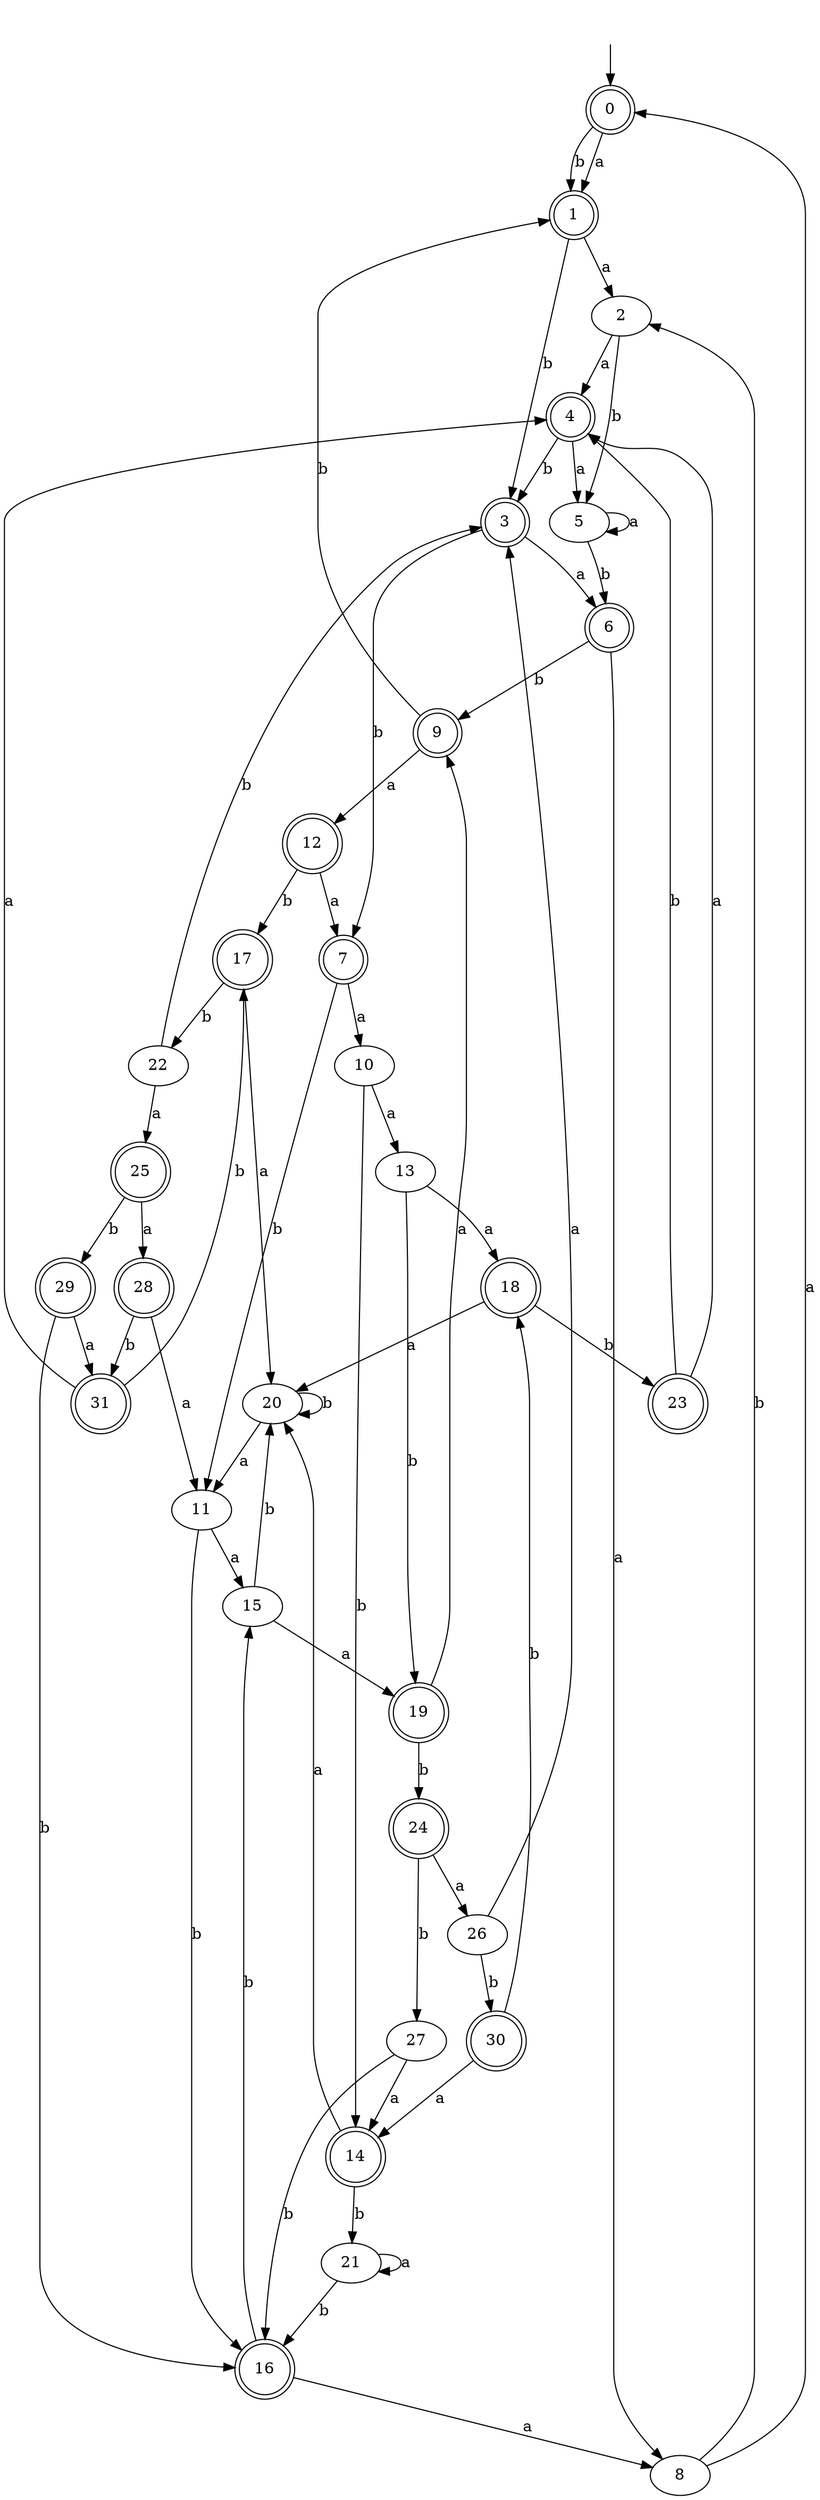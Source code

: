 digraph RandomDFA {
  __start0 [label="", shape=none];
  __start0 -> 0 [label=""];
  0 [shape=circle] [shape=doublecircle]
  0 -> 1 [label="a"]
  0 -> 1 [label="b"]
  1 [shape=doublecircle]
  1 -> 2 [label="a"]
  1 -> 3 [label="b"]
  2
  2 -> 4 [label="a"]
  2 -> 5 [label="b"]
  3 [shape=doublecircle]
  3 -> 6 [label="a"]
  3 -> 7 [label="b"]
  4 [shape=doublecircle]
  4 -> 5 [label="a"]
  4 -> 3 [label="b"]
  5
  5 -> 5 [label="a"]
  5 -> 6 [label="b"]
  6 [shape=doublecircle]
  6 -> 8 [label="a"]
  6 -> 9 [label="b"]
  7 [shape=doublecircle]
  7 -> 10 [label="a"]
  7 -> 11 [label="b"]
  8
  8 -> 0 [label="a"]
  8 -> 2 [label="b"]
  9 [shape=doublecircle]
  9 -> 12 [label="a"]
  9 -> 1 [label="b"]
  10
  10 -> 13 [label="a"]
  10 -> 14 [label="b"]
  11
  11 -> 15 [label="a"]
  11 -> 16 [label="b"]
  12 [shape=doublecircle]
  12 -> 7 [label="a"]
  12 -> 17 [label="b"]
  13
  13 -> 18 [label="a"]
  13 -> 19 [label="b"]
  14 [shape=doublecircle]
  14 -> 20 [label="a"]
  14 -> 21 [label="b"]
  15
  15 -> 19 [label="a"]
  15 -> 20 [label="b"]
  16 [shape=doublecircle]
  16 -> 8 [label="a"]
  16 -> 15 [label="b"]
  17 [shape=doublecircle]
  17 -> 20 [label="a"]
  17 -> 22 [label="b"]
  18 [shape=doublecircle]
  18 -> 20 [label="a"]
  18 -> 23 [label="b"]
  19 [shape=doublecircle]
  19 -> 9 [label="a"]
  19 -> 24 [label="b"]
  20
  20 -> 11 [label="a"]
  20 -> 20 [label="b"]
  21
  21 -> 21 [label="a"]
  21 -> 16 [label="b"]
  22
  22 -> 25 [label="a"]
  22 -> 3 [label="b"]
  23 [shape=doublecircle]
  23 -> 4 [label="a"]
  23 -> 4 [label="b"]
  24 [shape=doublecircle]
  24 -> 26 [label="a"]
  24 -> 27 [label="b"]
  25 [shape=doublecircle]
  25 -> 28 [label="a"]
  25 -> 29 [label="b"]
  26
  26 -> 3 [label="a"]
  26 -> 30 [label="b"]
  27
  27 -> 14 [label="a"]
  27 -> 16 [label="b"]
  28 [shape=doublecircle]
  28 -> 11 [label="a"]
  28 -> 31 [label="b"]
  29 [shape=doublecircle]
  29 -> 31 [label="a"]
  29 -> 16 [label="b"]
  30 [shape=doublecircle]
  30 -> 14 [label="a"]
  30 -> 18 [label="b"]
  31 [shape=doublecircle]
  31 -> 4 [label="a"]
  31 -> 17 [label="b"]
}
